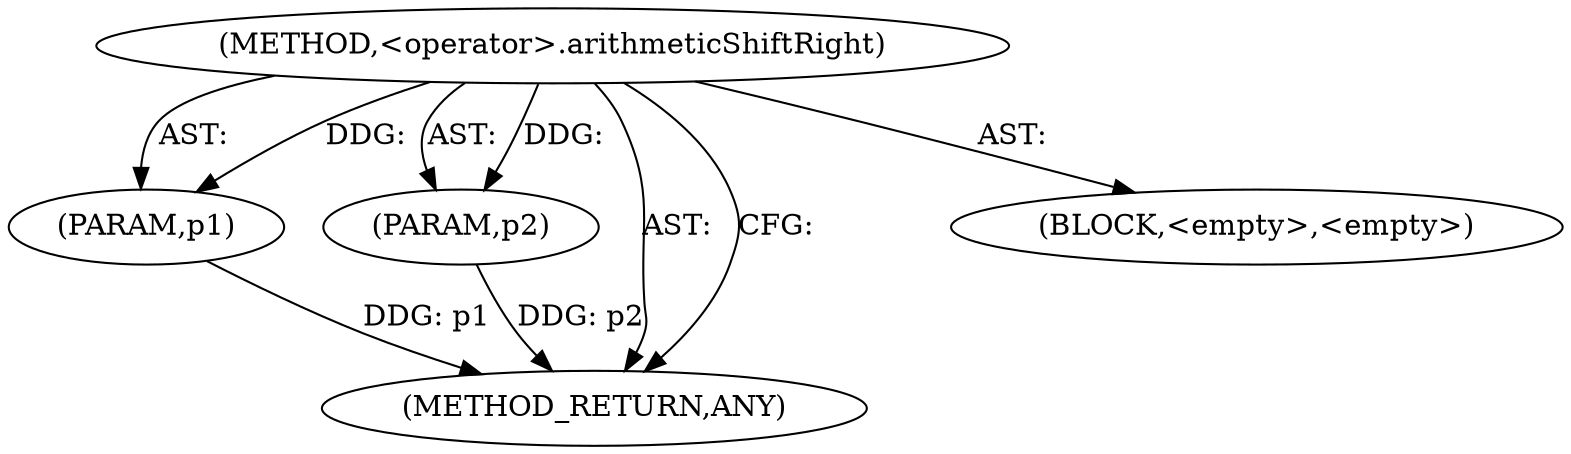 digraph "&lt;operator&gt;.arithmeticShiftRight" {  
"100058" [label = <(METHOD,&lt;operator&gt;.arithmeticShiftRight)> ]
"100059" [label = <(PARAM,p1)> ]
"100060" [label = <(PARAM,p2)> ]
"100061" [label = <(METHOD_RETURN,ANY)> ]
"100062" [label = <(BLOCK,&lt;empty&gt;,&lt;empty&gt;)> ]
  "100058" -> "100061"  [ label = "AST: "] 
  "100058" -> "100059"  [ label = "AST: "] 
  "100058" -> "100062"  [ label = "AST: "] 
  "100058" -> "100060"  [ label = "AST: "] 
  "100058" -> "100061"  [ label = "CFG: "] 
  "100059" -> "100061"  [ label = "DDG: p1"] 
  "100060" -> "100061"  [ label = "DDG: p2"] 
  "100058" -> "100059"  [ label = "DDG: "] 
  "100058" -> "100060"  [ label = "DDG: "] 
}
